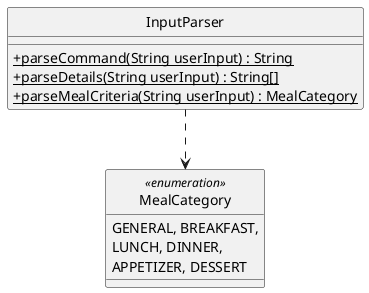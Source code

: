 @startuml
'https://plantuml.com/class-diagram

hide circle

skinparam classAttributeIconSize 0
class InputParser {

    +{static}parseCommand(String userInput) : String
    +{static}parseDetails(String userInput) : String[]
    +{static}parseMealCriteria(String userInput) : MealCategory
}

InputParser ..> MealCategory

enum MealCategory <<enumeration>> {
    GENERAL, BREAKFAST,
    LUNCH, DINNER,
    APPETIZER, DESSERT
}

@enduml